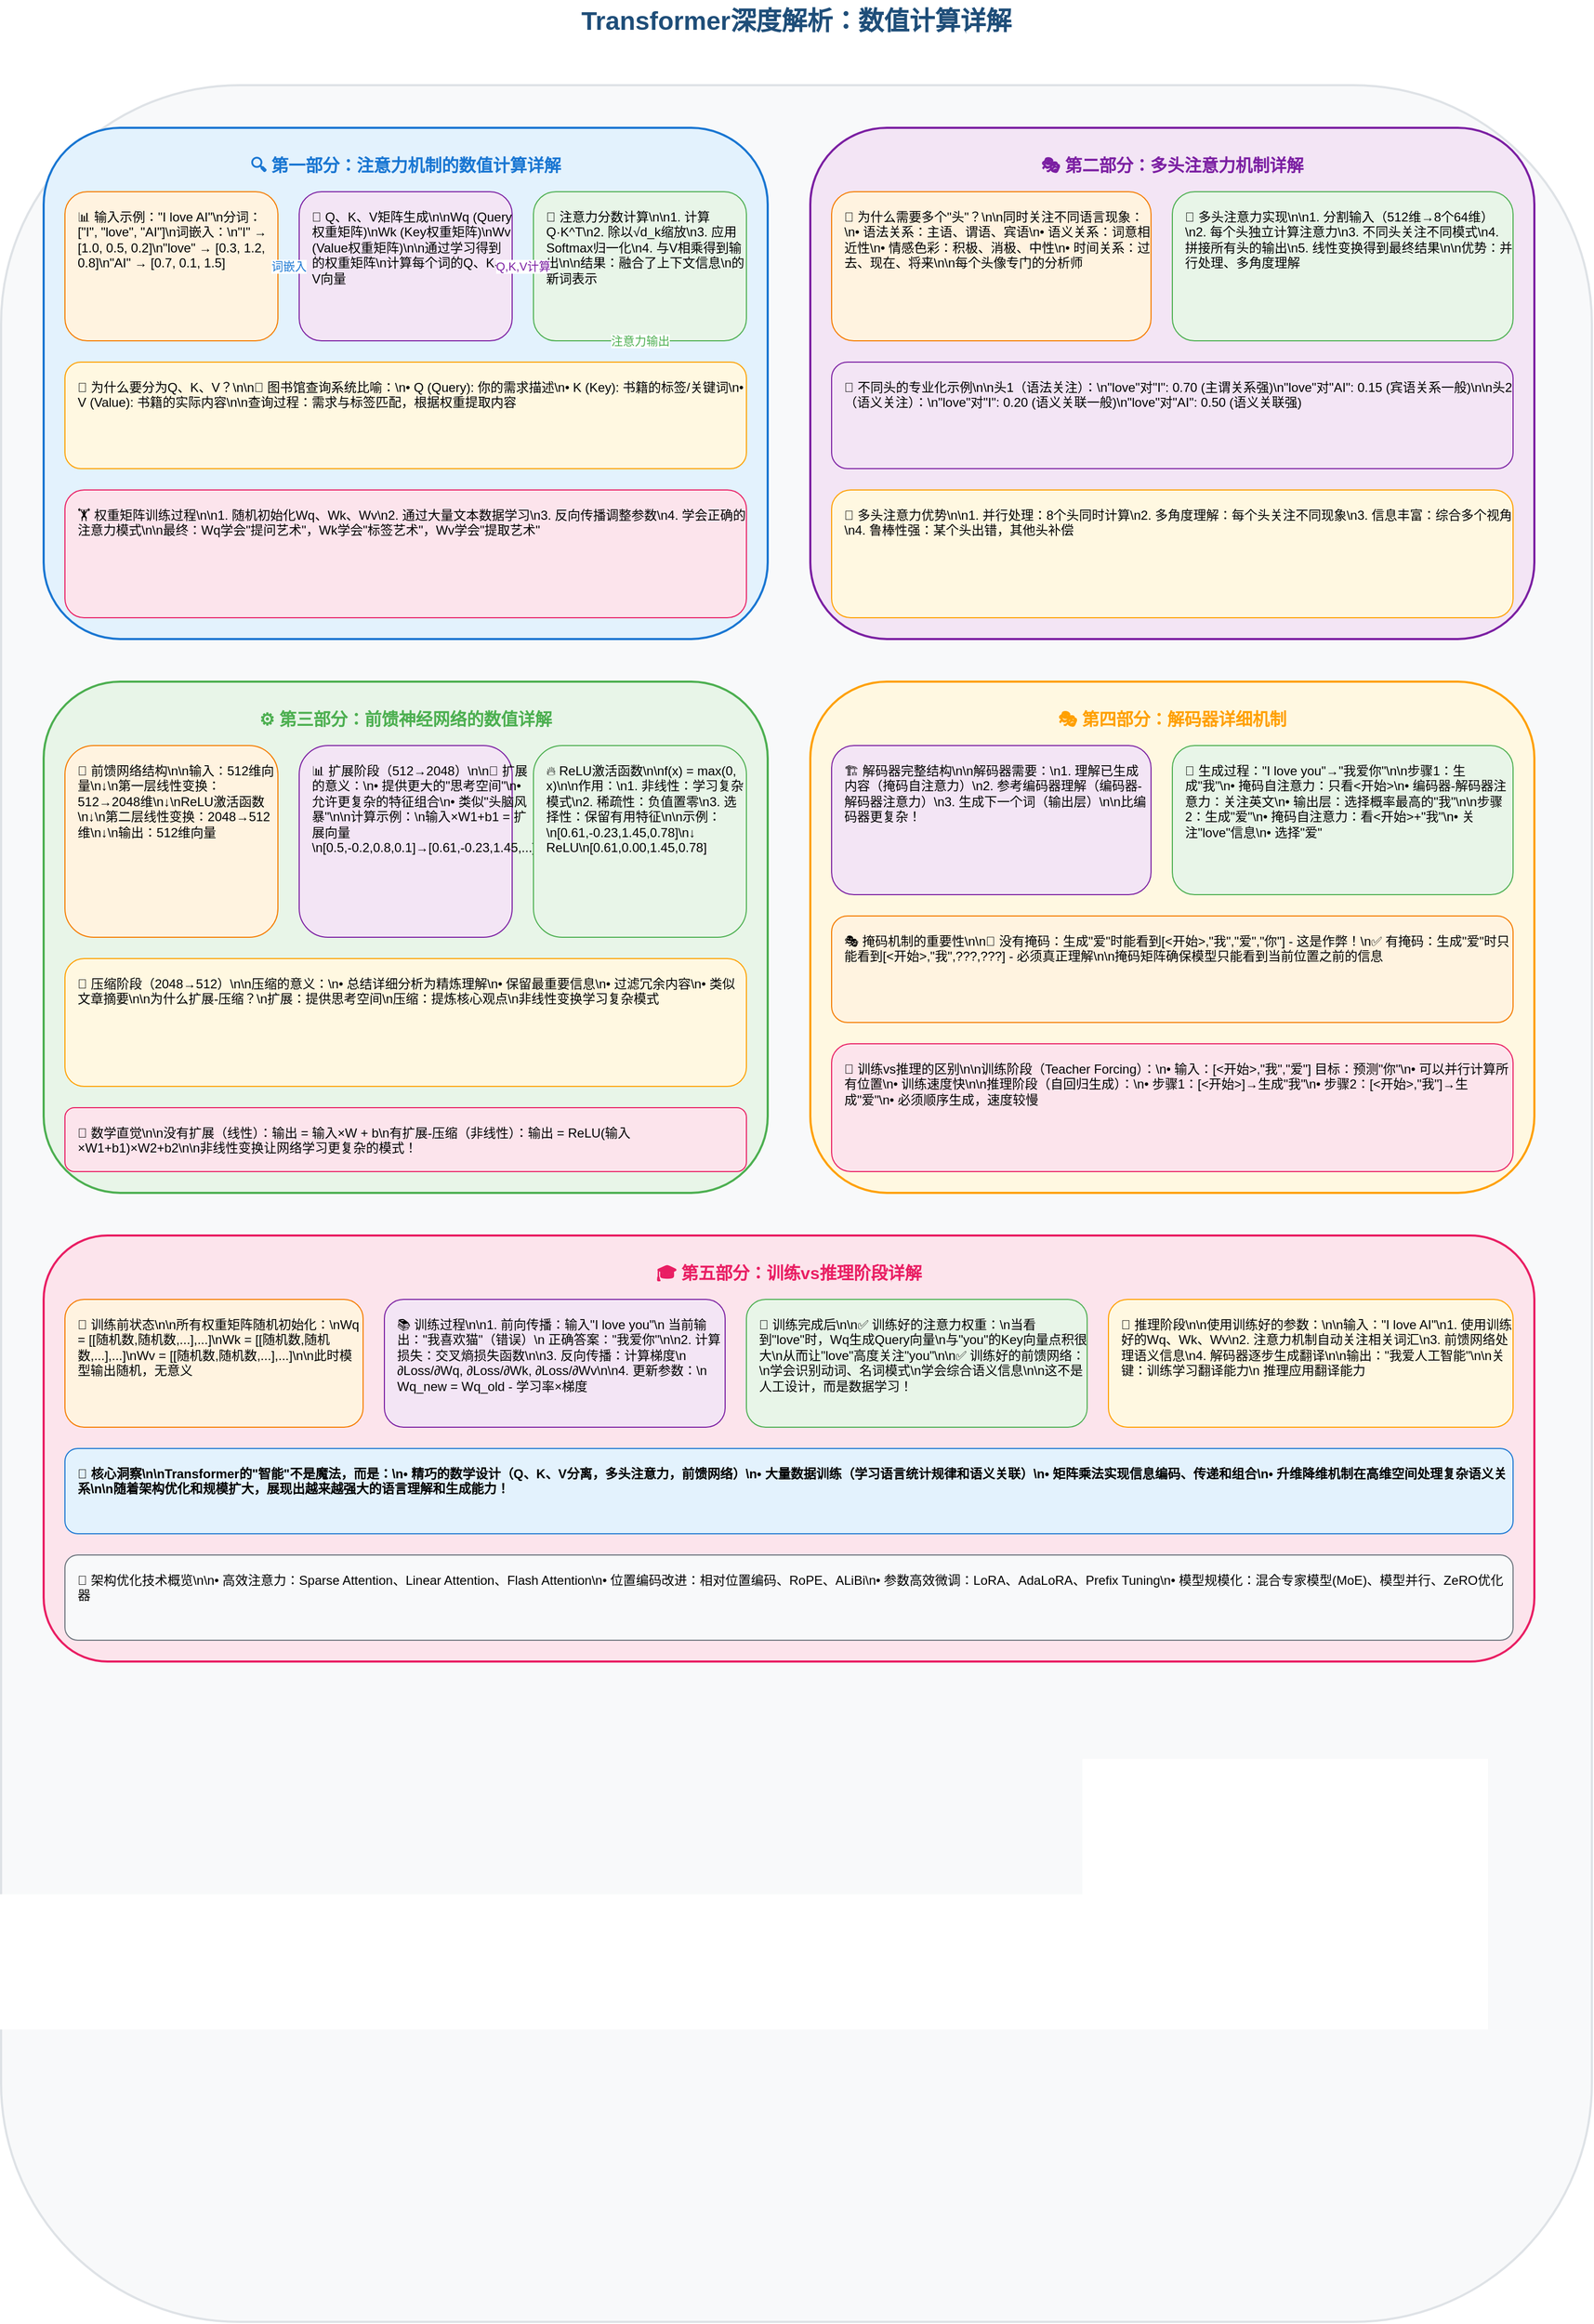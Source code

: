<mxfile version="22.1.16" type="device">
  <diagram name="Transformer深度解析架构图" id="transformer-deep-analysis">
    <mxGraphModel dx="2074" dy="1196" grid="1" gridSize="10" guides="1" tooltips="1" connect="1" arrows="1" fold="1" page="1" pageScale="1" pageWidth="1654" pageHeight="2339" math="0" shadow="0">
      <root>
        <mxCell id="0" />
        <mxCell id="1" parent="0" />
        
        <!-- 标题 -->
        <mxCell id="title" value="Transformer深度解析：数值计算详解" style="text;html=1;strokeColor=none;fillColor=none;align=center;verticalAlign=middle;whiteSpace=wrap;rounded=0;fontSize=24;fontStyle=1;fontColor=#1f4e79;" vertex="1" parent="1">
          <mxGeometry x="527" y="40" width="600" height="40" as="geometry" />
        </mxCell>
        
        <!-- 主要部分容器 -->
        <mxCell id="main-container" value="" style="rounded=1;whiteSpace=wrap;html=1;fillColor=#f8f9fa;strokeColor=#dee2e6;strokeWidth=2;" vertex="1" parent="1">
          <mxGeometry x="80" y="120" width="1494" height="2100" as="geometry" />
        </mxCell>
        
        <!-- 第一部分：注意力机制 -->
        <mxCell id="attention-section" value="" style="rounded=1;whiteSpace=wrap;html=1;fillColor=#e3f2fd;strokeColor=#1976d2;strokeWidth=2;" vertex="1" parent="1">
          <mxGeometry x="120" y="160" width="680" height="480" as="geometry" />
        </mxCell>
        
        <mxCell id="attention-title" value="🔍 第一部分：注意力机制的数值计算详解" style="text;html=1;strokeColor=none;fillColor=none;align=center;verticalAlign=middle;whiteSpace=wrap;rounded=0;fontSize=16;fontStyle=1;fontColor=#1976d2;" vertex="1" parent="1">
          <mxGeometry x="140" y="180" width="640" height="30" as="geometry" />
        </mxCell>
        
        <!-- 输入示例 -->
        <mxCell id="input-example" value="📊 输入示例：&quot;I love AI&quot;\n分词：[&quot;I&quot;, &quot;love&quot;, &quot;AI&quot;]\n词嵌入：\n&quot;I&quot; → [1.0, 0.5, 0.2]\n&quot;love&quot; → [0.3, 1.2, 0.8]\n&quot;AI&quot; → [0.7, 0.1, 1.5]" style="rounded=1;whiteSpace=wrap;html=1;fillColor=#fff3e0;strokeColor=#f57c00;align=left;verticalAlign=top;spacingLeft=10;spacingTop=10;fontSize=12;" vertex="1" parent="1">
          <mxGeometry x="140" y="220" width="200" height="140" as="geometry" />
        </mxCell>
        
        <!-- QKV矩阵生成 -->
        <mxCell id="qkv-generation" value="🔧 Q、K、V矩阵生成\n\nWq (Query权重矩阵)\nWk (Key权重矩阵)\nWv (Value权重矩阵)\n\n通过学习得到的权重矩阵\n计算每个词的Q、K、V向量" style="rounded=1;whiteSpace=wrap;html=1;fillColor=#f3e5f5;strokeColor=#7b1fa2;align=left;verticalAlign=top;spacingLeft=10;spacingTop=10;fontSize=12;" vertex="1" parent="1">
          <mxGeometry x="360" y="220" width="200" height="140" as="geometry" />
        </mxCell>
        
        <!-- 注意力计算 -->
        <mxCell id="attention-calc" value="🎯 注意力分数计算\n\n1. 计算Q·K^T\n2. 除以√d_k缩放\n3. 应用Softmax归一化\n4. 与V相乘得到输出\n\n结果：融合了上下文信息\n的新词表示" style="rounded=1;whiteSpace=wrap;html=1;fillColor=#e8f5e8;strokeColor=#4caf50;align=left;verticalAlign=top;spacingLeft=10;spacingTop=10;fontSize=12;" vertex="1" parent="1">
          <mxGeometry x="580" y="220" width="200" height="140" as="geometry" />
        </mxCell>
        
        <!-- QKV解释 -->
        <mxCell id="qkv-explanation" value="🤔 为什么要分为Q、K、V？\n\n🏪 图书馆查询系统比喻：\n• Q (Query): 你的需求描述\n• K (Key): 书籍的标签/关键词\n• V (Value): 书籍的实际内容\n\n查询过程：需求与标签匹配，根据权重提取内容" style="rounded=1;whiteSpace=wrap;html=1;fillColor=#fff8e1;strokeColor=#ffa000;align=left;verticalAlign=top;spacingLeft=10;spacingTop=10;fontSize=12;" vertex="1" parent="1">
          <mxGeometry x="140" y="380" width="640" height="100" as="geometry" />
        </mxCell>
        
        <!-- 训练过程 -->
        <mxCell id="training-process" value="🏋️ 权重矩阵训练过程\n\n1. 随机初始化Wq、Wk、Wv\n2. 通过大量文本数据学习\n3. 反向传播调整参数\n4. 学会正确的注意力模式\n\n最终：Wq学会&quot;提问艺术&quot;，Wk学会&quot;标签艺术&quot;，Wv学会&quot;提取艺术&quot;" style="rounded=1;whiteSpace=wrap;html=1;fillColor=#fce4ec;strokeColor=#e91e63;align=left;verticalAlign=top;spacingLeft=10;spacingTop=10;fontSize=12;" vertex="1" parent="1">
          <mxGeometry x="140" y="500" width="640" height="120" as="geometry" />
        </mxCell>
        
        <!-- 第二部分：多头注意力 -->
        <mxCell id="multihead-section" value="" style="rounded=1;whiteSpace=wrap;html=1;fillColor=#f3e5f5;strokeColor=#7b1fa2;strokeWidth=2;" vertex="1" parent="1">
          <mxGeometry x="840" y="160" width="680" height="480" as="geometry" />
        </mxCell>
        
        <mxCell id="multihead-title" value="🎭 第二部分：多头注意力机制详解" style="text;html=1;strokeColor=none;fillColor=none;align=center;verticalAlign=middle;whiteSpace=wrap;rounded=0;fontSize=16;fontStyle=1;fontColor=#7b1fa2;" vertex="1" parent="1">
          <mxGeometry x="860" y="180" width="640" height="30" as="geometry" />
        </mxCell>
        
        <!-- 多头原理 -->
        <mxCell id="multihead-principle" value="🤔 为什么需要多个&quot;头&quot;？\n\n同时关注不同语言现象：\n• 语法关系：主语、谓语、宾语\n• 语义关系：词意相近性\n• 情感色彩：积极、消极、中性\n• 时间关系：过去、现在、将来\n\n每个头像专门的分析师" style="rounded=1;whiteSpace=wrap;html=1;fillColor=#fff3e0;strokeColor=#f57c00;align=left;verticalAlign=top;spacingLeft=10;spacingTop=10;fontSize=12;" vertex="1" parent="1">
          <mxGeometry x="860" y="220" width="300" height="140" as="geometry" />
        </mxCell>
        
        <!-- 多头实现 -->
        <mxCell id="multihead-impl" value="🔧 多头注意力实现\n\n1. 分割输入（512维→8个64维）\n2. 每个头独立计算注意力\n3. 不同头关注不同模式\n4. 拼接所有头的输出\n5. 线性变换得到最终结果\n\n优势：并行处理、多角度理解" style="rounded=1;whiteSpace=wrap;html=1;fillColor=#e8f5e8;strokeColor=#4caf50;align=left;verticalAlign=top;spacingLeft=10;spacingTop=10;fontSize=12;" vertex="1" parent="1">
          <mxGeometry x="1180" y="220" width="320" height="140" as="geometry" />
        </mxCell>
        
        <!-- 头的专业化 -->
        <mxCell id="head-specialization" value="🎯 不同头的专业化示例\n\n头1（语法关注）：\n&quot;love&quot;对&quot;I&quot;: 0.70 (主谓关系强)\n&quot;love&quot;对&quot;AI&quot;: 0.15 (宾语关系一般)\n\n头2（语义关注）：\n&quot;love&quot;对&quot;I&quot;: 0.20 (语义关联一般)\n&quot;love&quot;对&quot;AI&quot;: 0.50 (语义关联强)" style="rounded=1;whiteSpace=wrap;html=1;fillColor=#f3e5f5;strokeColor=#7b1fa2;align=left;verticalAlign=top;spacingLeft=10;spacingTop=10;fontSize=12;" vertex="1" parent="1">
          <mxGeometry x="860" y="380" width="640" height="100" as="geometry" />
        </mxCell>
        
        <!-- 多头优势 -->
        <mxCell id="multihead-advantages" value="🎯 多头注意力优势\n\n1. 并行处理：8个头同时计算\n2. 多角度理解：每个头关注不同现象\n3. 信息丰富：综合多个视角\n4. 鲁棒性强：某个头出错，其他头补偿" style="rounded=1;whiteSpace=wrap;html=1;fillColor=#fff8e1;strokeColor=#ffa000;align=left;verticalAlign=top;spacingLeft=10;spacingTop=10;fontSize=12;" vertex="1" parent="1">
          <mxGeometry x="860" y="500" width="640" height="120" as="geometry" />
        </mxCell>
        
        <!-- 第三部分：前馈神经网络 -->
        <mxCell id="ffn-section" value="" style="rounded=1;whiteSpace=wrap;html=1;fillColor=#e8f5e8;strokeColor=#4caf50;strokeWidth=2;" vertex="1" parent="1">
          <mxGeometry x="120" y="680" width="680" height="480" as="geometry" />
        </mxCell>
        
        <mxCell id="ffn-title" value="⚙️ 第三部分：前馈神经网络的数值详解" style="text;html=1;strokeColor=none;fillColor=none;align=center;verticalAlign=middle;whiteSpace=wrap;rounded=0;fontSize=16;fontStyle=1;fontColor=#4caf50;" vertex="1" parent="1">
          <mxGeometry x="140" y="700" width="640" height="30" as="geometry" />
        </mxCell>
        
        <!-- FFN结构 -->
        <mxCell id="ffn-structure" value="🔧 前馈网络结构\n\n输入：512维向量\n↓\n第一层线性变换：512→2048维\n↓\nReLU激活函数\n↓\n第二层线性变换：2048→512维\n↓\n输出：512维向量" style="rounded=1;whiteSpace=wrap;html=1;fillColor=#fff3e0;strokeColor=#f57c00;align=left;verticalAlign=top;spacingLeft=10;spacingTop=10;fontSize=12;" vertex="1" parent="1">
          <mxGeometry x="140" y="740" width="200" height="180" as="geometry" />
        </mxCell>
        
        <!-- 扩展阶段 -->
        <mxCell id="expansion-stage" value="📊 扩展阶段（512→2048）\n\n🎯 扩展的意义：\n• 提供更大的&quot;思考空间&quot;\n• 允许更复杂的特征组合\n• 类似&quot;头脑风暴&quot;\n\n计算示例：\n输入×W1+b1 = 扩展向量\n[0.5,-0.2,0.8,0.1]→[0.61,-0.23,1.45,...]" style="rounded=1;whiteSpace=wrap;html=1;fillColor=#f3e5f5;strokeColor=#7b1fa2;align=left;verticalAlign=top;spacingLeft=10;spacingTop=10;fontSize=12;" vertex="1" parent="1">
          <mxGeometry x="360" y="740" width="200" height="180" as="geometry" />
        </mxCell>
        
        <!-- ReLU激活 -->
        <mxCell id="relu-activation" value="🔥 ReLU激活函数\n\nf(x) = max(0, x)\n\n作用：\n1. 非线性：学习复杂模式\n2. 稀疏性：负值置零\n3. 选择性：保留有用特征\n\n示例：\n[0.61,-0.23,1.45,0.78]\n↓ ReLU\n[0.61,0.00,1.45,0.78]" style="rounded=1;whiteSpace=wrap;html=1;fillColor=#e8f5e8;strokeColor=#4caf50;align=left;verticalAlign=top;spacingLeft=10;spacingTop=10;fontSize=12;" vertex="1" parent="1">
          <mxGeometry x="580" y="740" width="200" height="180" as="geometry" />
        </mxCell>
        
        <!-- 压缩阶段 -->
        <mxCell id="compression-stage" value="🎯 压缩阶段（2048→512）\n\n压缩的意义：\n• 总结详细分析为精炼理解\n• 保留最重要信息\n• 过滤冗余内容\n• 类似文章摘要\n\n为什么扩展-压缩？\n扩展：提供思考空间\n压缩：提炼核心观点\n非线性变换学习复杂模式" style="rounded=1;whiteSpace=wrap;html=1;fillColor=#fff8e1;strokeColor=#ffa000;align=left;verticalAlign=top;spacingLeft=10;spacingTop=10;fontSize=12;" vertex="1" parent="1">
          <mxGeometry x="140" y="940" width="640" height="120" as="geometry" />
        </mxCell>
        
        <!-- 数学直觉 -->
        <mxCell id="math-intuition" value="🤔 数学直觉\n\n没有扩展（线性）：输出 = 输入×W + b\n有扩展-压缩（非线性）：输出 = ReLU(输入×W1+b1)×W2+b2\n\n非线性变换让网络学习更复杂的模式！" style="rounded=1;whiteSpace=wrap;html=1;fillColor=#fce4ec;strokeColor=#e91e63;align=left;verticalAlign=top;spacingLeft=10;spacingTop=10;fontSize=12;" vertex="1" parent="1">
          <mxGeometry x="140" y="1080" width="640" height="60" as="geometry" />
        </mxCell>
        
        <!-- 第四部分：解码器机制 -->
        <mxCell id="decoder-section" value="" style="rounded=1;whiteSpace=wrap;html=1;fillColor=#fff8e1;strokeColor=#ffa000;strokeWidth=2;" vertex="1" parent="1">
          <mxGeometry x="840" y="680" width="680" height="480" as="geometry" />
        </mxCell>
        
        <mxCell id="decoder-title" value="🎭 第四部分：解码器详细机制" style="text;html=1;strokeColor=none;fillColor=none;align=center;verticalAlign=middle;whiteSpace=wrap;rounded=0;fontSize=16;fontStyle=1;fontColor=#ffa000;" vertex="1" parent="1">
          <mxGeometry x="860" y="700" width="640" height="30" as="geometry" />
        </mxCell>
        
        <!-- 解码器结构 -->
        <mxCell id="decoder-structure" value="🏗️ 解码器完整结构\n\n解码器需要：\n1. 理解已生成内容（掩码自注意力）\n2. 参考编码器理解（编码器-解码器注意力）\n3. 生成下一个词（输出层）\n\n比编码器更复杂！" style="rounded=1;whiteSpace=wrap;html=1;fillColor=#f3e5f5;strokeColor=#7b1fa2;align=left;verticalAlign=top;spacingLeft=10;spacingTop=10;fontSize=12;" vertex="1" parent="1">
          <mxGeometry x="860" y="740" width="300" height="140" as="geometry" />
        </mxCell>
        
        <!-- 生成过程 -->
        <mxCell id="generation-process" value="🎯 生成过程：&quot;I love you&quot;→&quot;我爱你&quot;\n\n步骤1：生成&quot;我&quot;\n• 掩码自注意力：只看&lt;开始&gt;\n• 编码器-解码器注意力：关注英文\n• 输出层：选择概率最高的&quot;我&quot;\n\n步骤2：生成&quot;爱&quot;\n• 掩码自注意力：看&lt;开始&gt;+&quot;我&quot;\n• 关注&quot;love&quot;信息\n• 选择&quot;爱&quot;" style="rounded=1;whiteSpace=wrap;html=1;fillColor=#e8f5e8;strokeColor=#4caf50;align=left;verticalAlign=top;spacingLeft=10;spacingTop=10;fontSize=12;" vertex="1" parent="1">
          <mxGeometry x="1180" y="740" width="320" height="140" as="geometry" />
        </mxCell>
        
        <!-- 掩码机制 -->
        <mxCell id="mask-mechanism" value="🎭 掩码机制的重要性\n\n🚫 没有掩码：生成&quot;爱&quot;时能看到[&lt;开始&gt;,&quot;我&quot;,&quot;爱&quot;,&quot;你&quot;] - 这是作弊！\n✅ 有掩码：生成&quot;爱&quot;时只能看到[&lt;开始&gt;,&quot;我&quot;,???,???] - 必须真正理解\n\n掩码矩阵确保模型只能看到当前位置之前的信息" style="rounded=1;whiteSpace=wrap;html=1;fillColor=#fff3e0;strokeColor=#f57c00;align=left;verticalAlign=top;spacingLeft=10;spacingTop=10;fontSize=12;" vertex="1" parent="1">
          <mxGeometry x="860" y="900" width="640" height="100" as="geometry" />
        </mxCell>
        
        <!-- 训练vs推理 -->
        <mxCell id="train-vs-inference" value="🔄 训练vs推理的区别\n\n训练阶段（Teacher Forcing）：\n• 输入：[&lt;开始&gt;,&quot;我&quot;,&quot;爱&quot;] 目标：预测&quot;你&quot;\n• 可以并行计算所有位置\n• 训练速度快\n\n推理阶段（自回归生成）：\n• 步骤1：[&lt;开始&gt;]→生成&quot;我&quot;\n• 步骤2：[&lt;开始&gt;,&quot;我&quot;]→生成&quot;爱&quot;\n• 必须顺序生成，速度较慢" style="rounded=1;whiteSpace=wrap;html=1;fillColor=#fce4ec;strokeColor=#e91e63;align=left;verticalAlign=top;spacingLeft=10;spacingTop=10;fontSize=12;" vertex="1" parent="1">
          <mxGeometry x="860" y="1020" width="640" height="120" as="geometry" />
        </mxCell>
        
        <!-- 第五部分：训练过程 -->
        <mxCell id="training-section" value="" style="rounded=1;whiteSpace=wrap;html=1;fillColor=#fce4ec;strokeColor=#e91e63;strokeWidth=2;" vertex="1" parent="1">
          <mxGeometry x="120" y="1200" width="1400" height="400" as="geometry" />
        </mxCell>
        
        <mxCell id="training-title" value="🎓 第五部分：训练vs推理阶段详解" style="text;html=1;strokeColor=none;fillColor=none;align=center;verticalAlign=middle;whiteSpace=wrap;rounded=0;fontSize=16;fontStyle=1;fontColor=#e91e63;" vertex="1" parent="1">
          <mxGeometry x="140" y="1220" width="1360" height="30" as="geometry" />
        </mxCell>
        
        <!-- 训练前状态 -->
        <mxCell id="before-training" value="🔧 训练前状态\n\n所有权重矩阵随机初始化：\nWq = [[随机数,随机数,...],...]\nWk = [[随机数,随机数,...],...]\nWv = [[随机数,随机数,...],...]\n\n此时模型输出随机，无意义" style="rounded=1;whiteSpace=wrap;html=1;fillColor=#fff3e0;strokeColor=#f57c00;align=left;verticalAlign=top;spacingLeft=10;spacingTop=10;fontSize=12;" vertex="1" parent="1">
          <mxGeometry x="140" y="1260" width="280" height="120" as="geometry" />
        </mxCell>
        
        <!-- 训练过程 -->
        <mxCell id="training-steps" value="📚 训练过程\n\n1. 前向传播：输入&quot;I love you&quot;\n   当前输出：&quot;我喜欢猫&quot;（错误）\n   正确答案：&quot;我爱你&quot;\n\n2. 计算损失：交叉熵损失函数\n\n3. 反向传播：计算梯度\n   ∂Loss/∂Wq, ∂Loss/∂Wk, ∂Loss/∂Wv\n\n4. 更新参数：\n   Wq_new = Wq_old - 学习率×梯度" style="rounded=1;whiteSpace=wrap;html=1;fillColor=#f3e5f5;strokeColor=#7b1fa2;align=left;verticalAlign=top;spacingLeft=10;spacingTop=10;fontSize=12;" vertex="1" parent="1">
          <mxGeometry x="440" y="1260" width="320" height="120" as="geometry" />
        </mxCell>
        
        <!-- 训练完成后 -->
        <mxCell id="after-training" value="🎯 训练完成后\n\n✅ 训练好的注意力权重：\n当看到&quot;love&quot;时，Wq生成Query向量\n与&quot;you&quot;的Key向量点积很大\n从而让&quot;love&quot;高度关注&quot;you&quot;\n\n✅ 训练好的前馈网络：\n学会识别动词、名词模式\n学会综合语义信息\n\n这不是人工设计，而是数据学习！" style="rounded=1;whiteSpace=wrap;html=1;fillColor=#e8f5e8;strokeColor=#4caf50;align=left;verticalAlign=top;spacingLeft=10;spacingTop=10;fontSize=12;" vertex="1" parent="1">
          <mxGeometry x="780" y="1260" width="320" height="120" as="geometry" />
        </mxCell>
        
        <!-- 推理阶段 -->
        <mxCell id="inference-stage" value="🔄 推理阶段\n\n使用训练好的参数：\n\n输入：&quot;I love AI&quot;\n1. 使用训练好的Wq、Wk、Wv\n2. 注意力机制自动关注相关词汇\n3. 前馈网络处理语义信息\n4. 解码器逐步生成翻译\n\n输出：&quot;我爱人工智能&quot;\n\n关键：训练学习翻译能力\n      推理应用翻译能力" style="rounded=1;whiteSpace=wrap;html=1;fillColor=#fff8e1;strokeColor=#ffa000;align=left;verticalAlign=top;spacingLeft=10;spacingTop=10;fontSize=12;" vertex="1" parent="1">
          <mxGeometry x="1120" y="1260" width="380" height="120" as="geometry" />
        </mxCell>
        
        <!-- 核心洞察 -->
        <mxCell id="core-insights" value="🔑 核心洞察\n\nTransformer的&quot;智能&quot;不是魔法，而是：\n• 精巧的数学设计（Q、K、V分离，多头注意力，前馈网络）\n• 大量数据训练（学习语言统计规律和语义关联）\n• 矩阵乘法实现信息编码、传递和组合\n• 升维降维机制在高维空间处理复杂语义关系\n\n随着架构优化和规模扩大，展现出越来越强大的语言理解和生成能力！" style="rounded=1;whiteSpace=wrap;html=1;fillColor=#e3f2fd;strokeColor=#1976d2;align=left;verticalAlign=top;spacingLeft=10;spacingTop=10;fontSize=12;fontStyle=1;" vertex="1" parent="1">
          <mxGeometry x="140" y="1400" width="1360" height="80" as="geometry" />
        </mxCell>
        
        <!-- 优化技术概览 -->
        <mxCell id="optimization-overview" value="🚀 架构优化技术概览\n\n• 高效注意力：Sparse Attention、Linear Attention、Flash Attention\n• 位置编码改进：相对位置编码、RoPE、ALiBi\n• 参数高效微调：LoRA、AdaLoRA、Prefix Tuning\n• 模型规模化：混合专家模型(MoE)、模型并行、ZeRO优化器" style="rounded=1;whiteSpace=wrap;html=1;fillColor=#f8f9fa;strokeColor=#6c757d;align=left;verticalAlign=top;spacingLeft=10;spacingTop=10;fontSize=12;" vertex="1" parent="1">
          <mxGeometry x="140" y="1500" width="1360" height="80" as="geometry" />
        </mxCell>
        
        <!-- 连接线 -->
        <mxCell id="arrow1" value="" style="endArrow=classic;html=1;rounded=0;strokeColor=#666666;strokeWidth=2;flowAnimation=1;" edge="1" parent="1">
          <mxGeometry width="50" height="50" relative="1" as="geometry">
            <mxPoint x="350" y="280" as="sourcePoint" />
            <mxPoint x="350" y="280" as="targetPoint" />
          </mxGeometry>
        </mxCell>
        
        <mxCell id="arrow2" value="" style="endArrow=classic;html=1;rounded=0;strokeColor=#666666;strokeWidth=2;flowAnimation=1;" edge="1" parent="1">
          <mxGeometry width="50" height="50" relative="1" as="geometry">
            <mxPoint x="570" y="280" as="sourcePoint" />
            <mxPoint x="570" y="280" as="targetPoint" />
          </mxGeometry>
        </mxCell>
        
        <!-- 数据流箭头 -->
        <mxCell id="data-flow1" value="词嵌入" style="endArrow=classic;html=1;rounded=0;strokeColor=#1976d2;strokeWidth=2;fontColor=#1976d2;flowAnimation=1;" edge="1" parent="1">
          <mxGeometry width="50" height="50" relative="1" as="geometry">
            <mxPoint x="350" y="290" as="sourcePoint" />
            <mxPoint x="350" y="290" as="targetPoint" />
          </mxGeometry>
        </mxCell>
        
        <mxCell id="data-flow2" value="Q,K,V计算" style="endArrow=classic;html=1;rounded=0;strokeColor=#7b1fa2;strokeWidth=2;fontColor=#7b1fa2;flowAnimation=1;" edge="1" parent="1">
          <mxGeometry width="50" height="50" relative="1" as="geometry">
            <mxPoint x="570" y="290" as="sourcePoint" />
            <mxPoint x="570" y="290" as="targetPoint" />
          </mxGeometry>
        </mxCell>
        
        <mxCell id="data-flow3" value="注意力输出" style="endArrow=classic;html=1;rounded=0;strokeColor=#4caf50;strokeWidth=2;fontColor=#4caf50;flowAnimation=1;" edge="1" parent="1">
          <mxGeometry width="50" height="50" relative="1" as="geometry">
            <mxPoint x="680" y="360" as="sourcePoint" />
            <mxPoint x="680" y="360" as="targetPoint" />
          </mxGeometry>
        </mxCell>
        
      </root>
    </mxGraphModel>
  </diagram>
</mxfile>